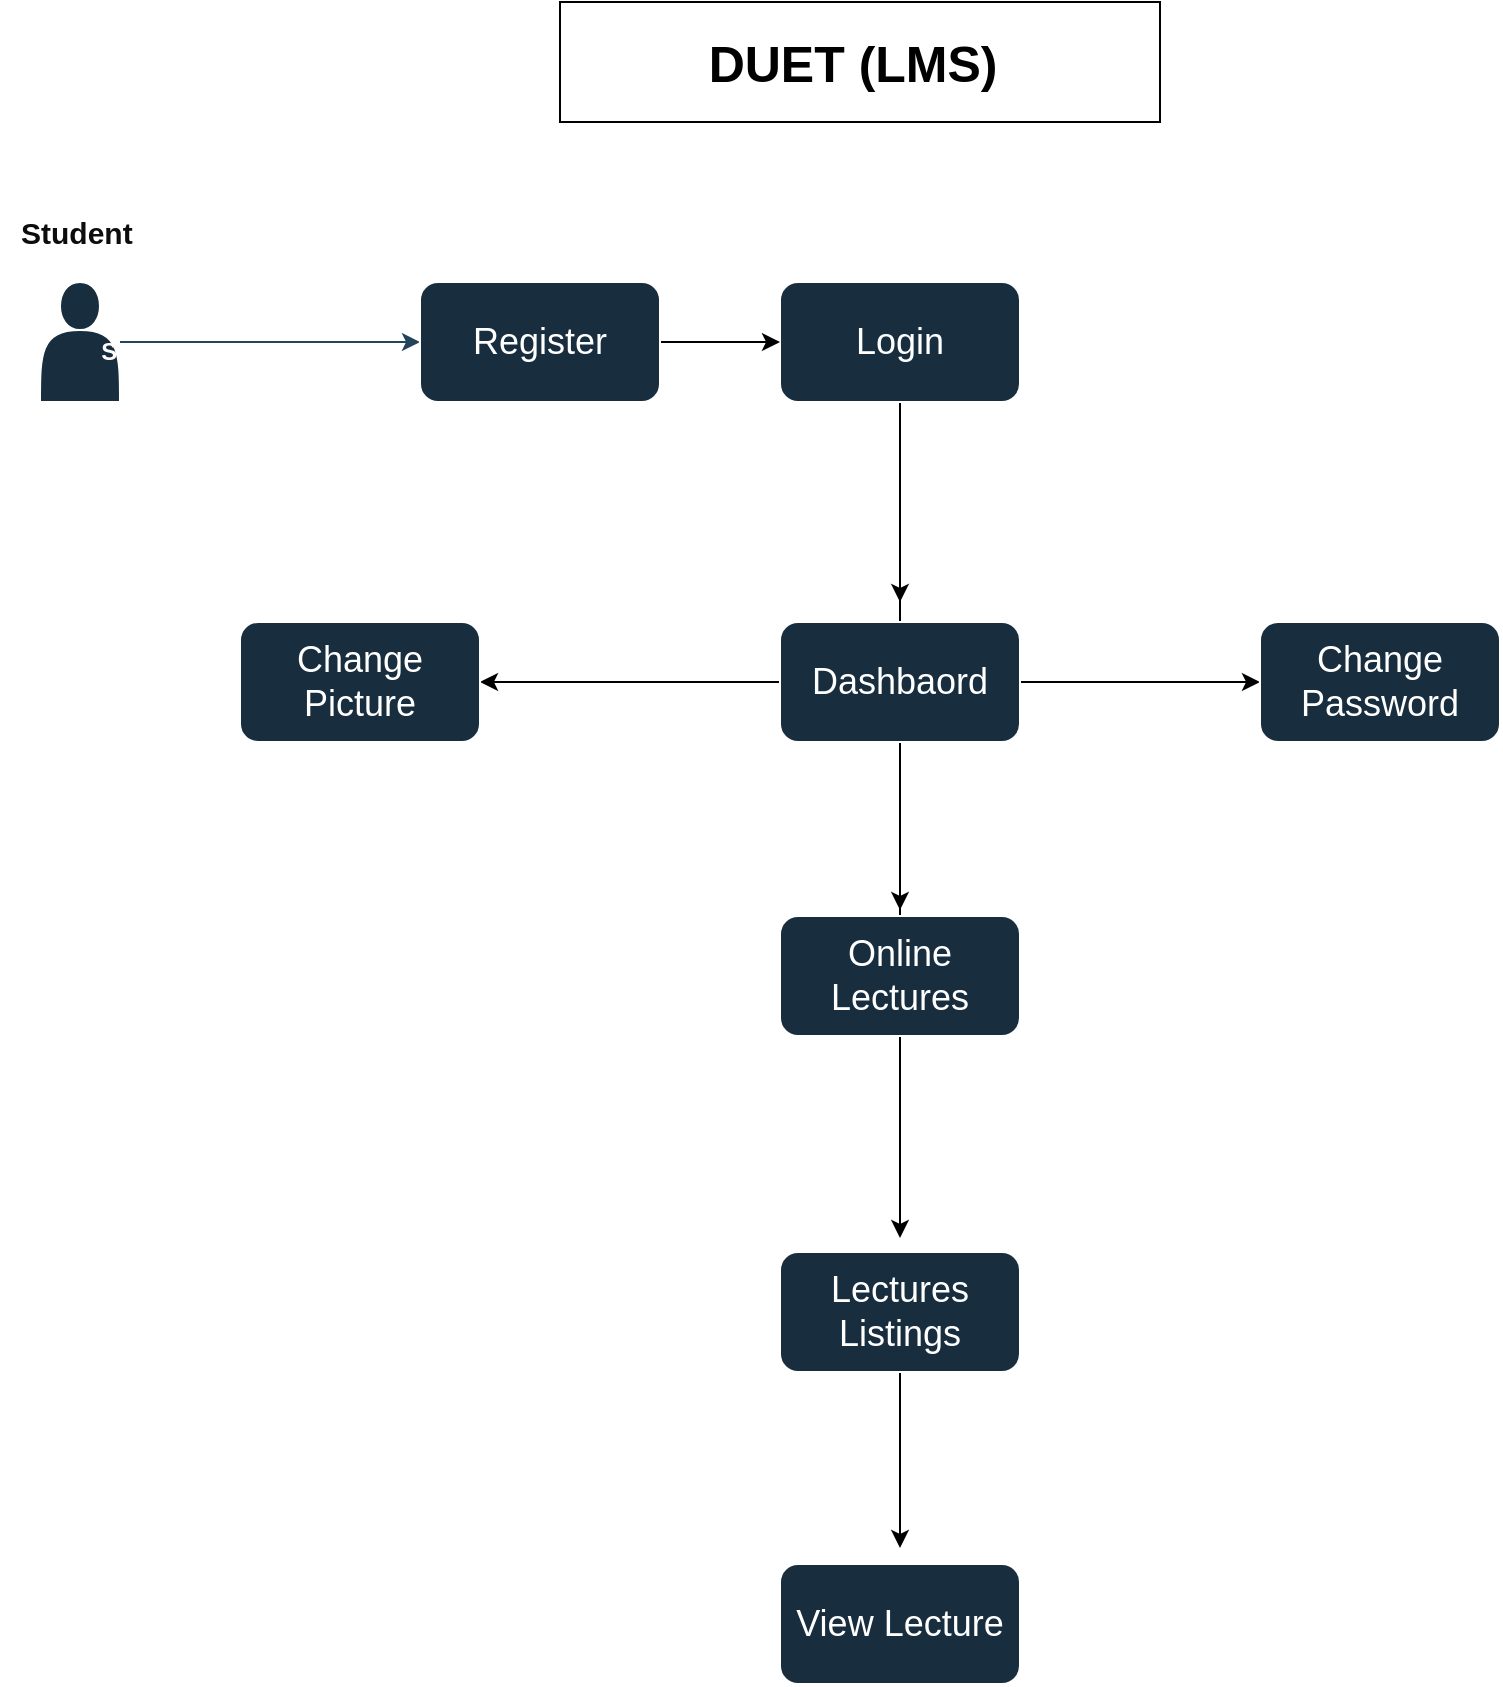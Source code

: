 <mxfile version="24.4.4" type="github">
  <diagram name="Page-1" id="bcrgy2V1A3nl696-SFbT">
    <mxGraphModel dx="1956" dy="2064" grid="1" gridSize="10" guides="1" tooltips="1" connect="1" arrows="1" fold="1" page="1" pageScale="1" pageWidth="850" pageHeight="1100" math="0" shadow="0">
      <root>
        <mxCell id="0" />
        <mxCell id="1" parent="0" />
        <mxCell id="0JAzlqsKUoDgaL9DwzQI-4" style="edgeStyle=orthogonalEdgeStyle;rounded=0;orthogonalLoop=1;jettySize=auto;html=1;" edge="1" parent="1" source="M_SnaY0nyhzKir-bgs05-6">
          <mxGeometry relative="1" as="geometry">
            <mxPoint x="500" y="190" as="targetPoint" />
          </mxGeometry>
        </mxCell>
        <mxCell id="M_SnaY0nyhzKir-bgs05-6" value="&lt;font style=&quot;font-size: 18px;&quot;&gt;Login&lt;/font&gt;" style="rounded=1;whiteSpace=wrap;html=1;labelBackgroundColor=none;fillColor=#182E3E;strokeColor=#FFFFFF;fontColor=#FFFFFF;" parent="1" vertex="1">
          <mxGeometry x="440" y="30" width="120" height="60" as="geometry" />
        </mxCell>
        <mxCell id="M_SnaY0nyhzKir-bgs05-24" value="" style="shape=actor;whiteSpace=wrap;html=1;labelBackgroundColor=none;fillColor=#182E3E;strokeColor=#FFFFFF;fontColor=#FFFFFF;rounded=1;" parent="1" vertex="1">
          <mxGeometry x="70" y="30" width="40" height="60" as="geometry" />
        </mxCell>
        <mxCell id="M_SnaY0nyhzKir-bgs05-28" value="&lt;font style=&quot;font-size: 15px;&quot; color=&quot;#0d0d0d&quot;&gt;Student&amp;nbsp;&lt;/font&gt;" style="text;html=1;align=center;verticalAlign=middle;resizable=0;points=[];autosize=1;strokeColor=none;fillColor=none;fontStyle=1;labelBackgroundColor=none;fontColor=#FFFFFF;rounded=1;" parent="1" vertex="1">
          <mxGeometry x="50" y="-10" width="80" height="30" as="geometry" />
        </mxCell>
        <mxCell id="cJEIJq32qxbuNJyZ-1aQ-35" value="&lt;span style=&quot;font-size: 25px;&quot;&gt;&lt;b&gt;DUET (LMS)&amp;nbsp;&lt;/b&gt;&lt;/span&gt;" style="rounded=0;whiteSpace=wrap;html=1;" parent="1" vertex="1">
          <mxGeometry x="330" y="-110" width="300" height="60" as="geometry" />
        </mxCell>
        <mxCell id="cJEIJq32qxbuNJyZ-1aQ-36" value="Student / Teacher" style="text;html=1;align=center;verticalAlign=middle;resizable=0;points=[];autosize=1;strokeColor=none;fillColor=none;fontStyle=1;labelBackgroundColor=none;fontColor=#FFFFFF;rounded=1;" parent="1" vertex="1">
          <mxGeometry x="90" y="50" width="120" height="30" as="geometry" />
        </mxCell>
        <mxCell id="0JAzlqsKUoDgaL9DwzQI-1" value="" style="edgeStyle=orthogonalEdgeStyle;rounded=1;orthogonalLoop=1;jettySize=auto;html=1;labelBackgroundColor=none;strokeColor=#23445D;fontColor=default;" edge="1" parent="1" source="M_SnaY0nyhzKir-bgs05-24" target="M_SnaY0nyhzKir-bgs05-1">
          <mxGeometry relative="1" as="geometry">
            <mxPoint x="340" y="220" as="targetPoint" />
            <mxPoint x="110" y="60" as="sourcePoint" />
          </mxGeometry>
        </mxCell>
        <mxCell id="0JAzlqsKUoDgaL9DwzQI-3" value="" style="edgeStyle=orthogonalEdgeStyle;rounded=0;orthogonalLoop=1;jettySize=auto;html=1;" edge="1" parent="1" source="M_SnaY0nyhzKir-bgs05-1" target="M_SnaY0nyhzKir-bgs05-6">
          <mxGeometry relative="1" as="geometry">
            <Array as="points">
              <mxPoint x="430" y="60" />
              <mxPoint x="430" y="60" />
            </Array>
          </mxGeometry>
        </mxCell>
        <mxCell id="M_SnaY0nyhzKir-bgs05-1" value="&lt;font style=&quot;font-size: 18px;&quot;&gt;Register&lt;/font&gt;" style="rounded=1;whiteSpace=wrap;html=1;labelBackgroundColor=none;fillColor=#182E3E;strokeColor=#FFFFFF;fontColor=#FFFFFF;" parent="1" vertex="1">
          <mxGeometry x="260" y="30" width="120" height="60" as="geometry" />
        </mxCell>
        <mxCell id="0JAzlqsKUoDgaL9DwzQI-6" style="edgeStyle=orthogonalEdgeStyle;rounded=0;orthogonalLoop=1;jettySize=auto;html=1;" edge="1" parent="1">
          <mxGeometry relative="1" as="geometry">
            <mxPoint x="500.0" y="344" as="targetPoint" />
            <mxPoint x="500.0" y="124" as="sourcePoint" />
          </mxGeometry>
        </mxCell>
        <mxCell id="0JAzlqsKUoDgaL9DwzQI-7" style="edgeStyle=orthogonalEdgeStyle;rounded=0;orthogonalLoop=1;jettySize=auto;html=1;" edge="1" parent="1" source="0JAzlqsKUoDgaL9DwzQI-5">
          <mxGeometry relative="1" as="geometry">
            <mxPoint x="680.0" y="230" as="targetPoint" />
          </mxGeometry>
        </mxCell>
        <mxCell id="0JAzlqsKUoDgaL9DwzQI-9" style="edgeStyle=orthogonalEdgeStyle;rounded=0;orthogonalLoop=1;jettySize=auto;html=1;" edge="1" parent="1" source="0JAzlqsKUoDgaL9DwzQI-5">
          <mxGeometry relative="1" as="geometry">
            <mxPoint x="290.0" y="230" as="targetPoint" />
          </mxGeometry>
        </mxCell>
        <mxCell id="0JAzlqsKUoDgaL9DwzQI-5" value="&lt;font style=&quot;font-size: 18px;&quot;&gt;Dashbaord&lt;/font&gt;" style="rounded=1;whiteSpace=wrap;html=1;labelBackgroundColor=none;fillColor=#182E3E;strokeColor=#FFFFFF;fontColor=#FFFFFF;" vertex="1" parent="1">
          <mxGeometry x="440" y="200" width="120" height="60" as="geometry" />
        </mxCell>
        <mxCell id="0JAzlqsKUoDgaL9DwzQI-11" style="edgeStyle=orthogonalEdgeStyle;rounded=0;orthogonalLoop=1;jettySize=auto;html=1;" edge="1" parent="1">
          <mxGeometry relative="1" as="geometry">
            <mxPoint x="500.0" y="508" as="targetPoint" />
            <mxPoint x="500.0" y="341" as="sourcePoint" />
          </mxGeometry>
        </mxCell>
        <mxCell id="0JAzlqsKUoDgaL9DwzQI-10" value="&lt;font style=&quot;font-size: 18px;&quot;&gt;Online Lectures&lt;/font&gt;" style="rounded=1;whiteSpace=wrap;html=1;labelBackgroundColor=none;fillColor=#182E3E;strokeColor=#FFFFFF;fontColor=#FFFFFF;" vertex="1" parent="1">
          <mxGeometry x="440" y="347" width="120" height="60" as="geometry" />
        </mxCell>
        <mxCell id="0JAzlqsKUoDgaL9DwzQI-13" style="edgeStyle=orthogonalEdgeStyle;rounded=0;orthogonalLoop=1;jettySize=auto;html=1;" edge="1" parent="1">
          <mxGeometry relative="1" as="geometry">
            <mxPoint x="500.0" y="663" as="targetPoint" />
            <mxPoint x="500.0" y="527" as="sourcePoint" />
          </mxGeometry>
        </mxCell>
        <mxCell id="0JAzlqsKUoDgaL9DwzQI-12" value="&lt;font style=&quot;font-size: 18px;&quot;&gt;Lectures Listings&lt;/font&gt;" style="rounded=1;whiteSpace=wrap;html=1;labelBackgroundColor=none;fillColor=#182E3E;strokeColor=#FFFFFF;fontColor=#FFFFFF;" vertex="1" parent="1">
          <mxGeometry x="440" y="515" width="120" height="60" as="geometry" />
        </mxCell>
        <mxCell id="0JAzlqsKUoDgaL9DwzQI-14" value="&lt;font style=&quot;font-size: 18px;&quot;&gt;View Lecture&lt;/font&gt;" style="rounded=1;whiteSpace=wrap;html=1;labelBackgroundColor=none;fillColor=#182E3E;strokeColor=#FFFFFF;fontColor=#FFFFFF;" vertex="1" parent="1">
          <mxGeometry x="440" y="671" width="120" height="60" as="geometry" />
        </mxCell>
        <mxCell id="0JAzlqsKUoDgaL9DwzQI-15" value="&lt;font style=&quot;font-size: 18px;&quot;&gt;Change Picture&lt;/font&gt;" style="rounded=1;whiteSpace=wrap;html=1;labelBackgroundColor=none;fillColor=#182E3E;strokeColor=#FFFFFF;fontColor=#FFFFFF;" vertex="1" parent="1">
          <mxGeometry x="170" y="200" width="120" height="60" as="geometry" />
        </mxCell>
        <mxCell id="0JAzlqsKUoDgaL9DwzQI-16" value="&lt;font style=&quot;font-size: 18px;&quot;&gt;Change Password&lt;/font&gt;" style="rounded=1;whiteSpace=wrap;html=1;labelBackgroundColor=none;fillColor=#182E3E;strokeColor=#FFFFFF;fontColor=#FFFFFF;" vertex="1" parent="1">
          <mxGeometry x="680" y="200" width="120" height="60" as="geometry" />
        </mxCell>
      </root>
    </mxGraphModel>
  </diagram>
</mxfile>
